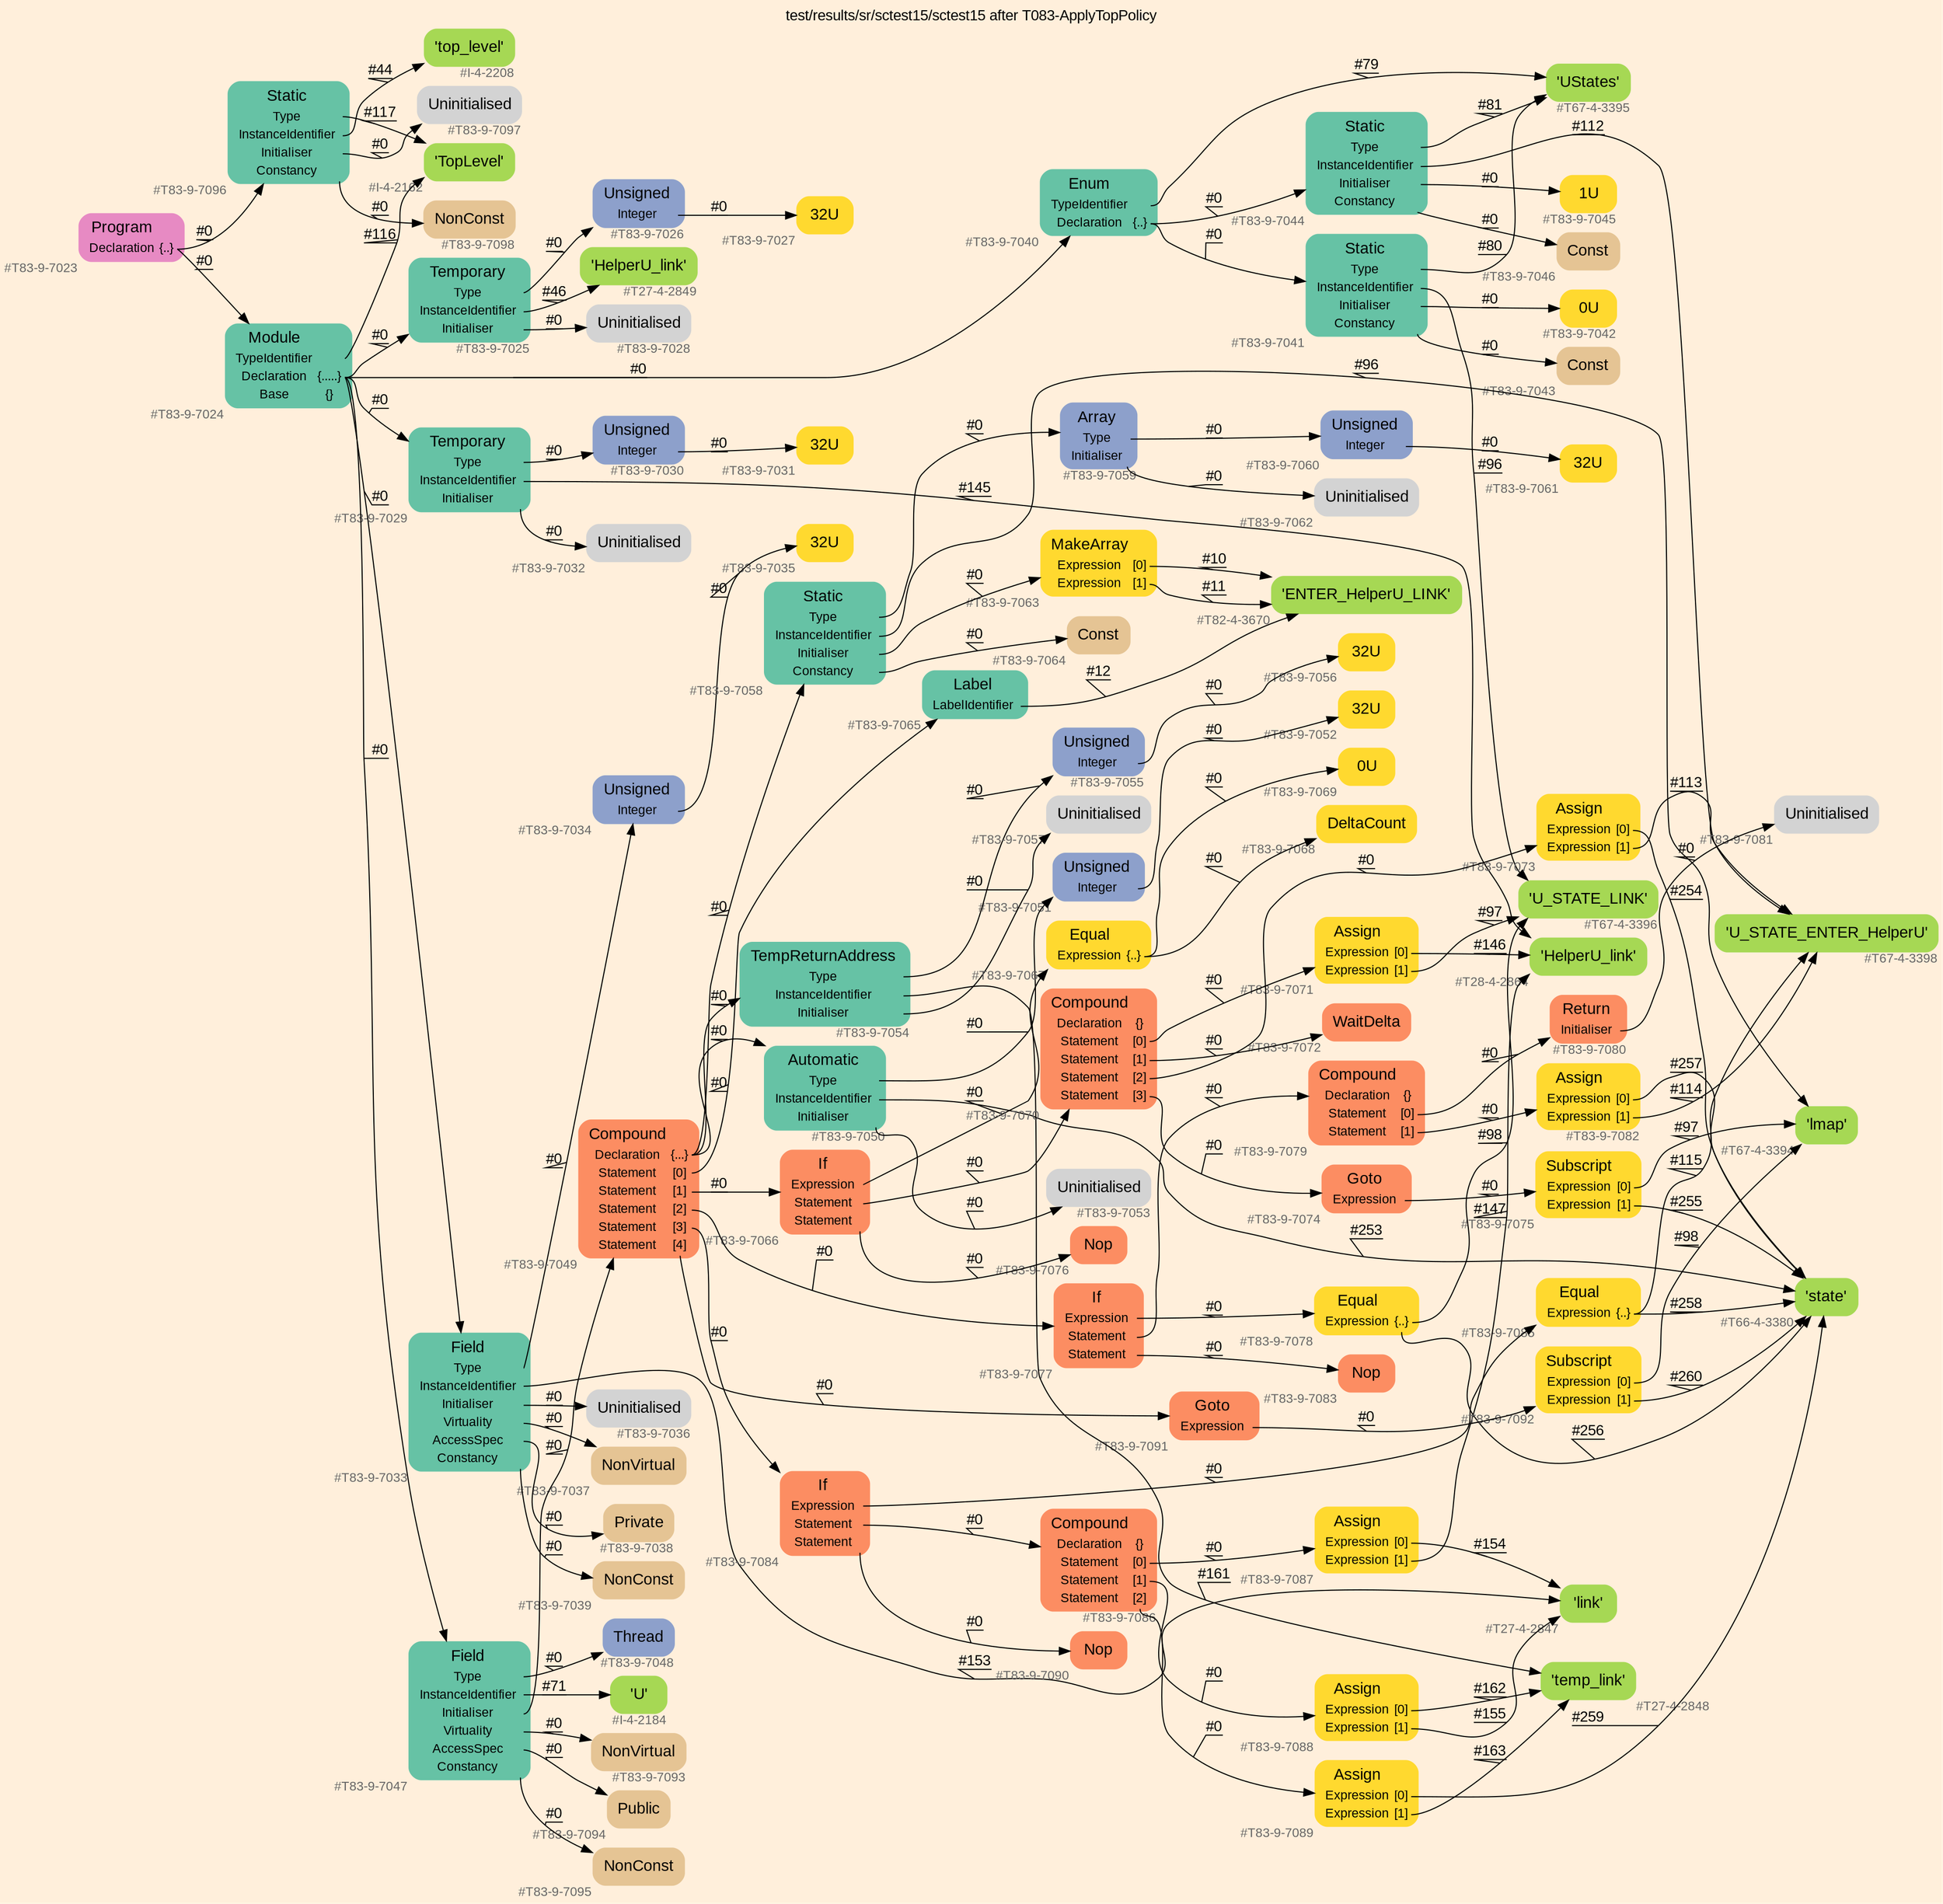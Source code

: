 digraph "test/results/sr/sctest15/sctest15 after T083-ApplyTopPolicy" {
label = "test/results/sr/sctest15/sctest15 after T083-ApplyTopPolicy"
labelloc = t
graph [
    rankdir = "LR"
    ranksep = 0.3
    bgcolor = antiquewhite1
    color = black
    fontcolor = black
    fontname = "Arial"
];
node [
    fontname = "Arial"
];
edge [
    fontname = "Arial"
];

// -------------------- node figure --------------------
// -------- block #T83-9-7023 ----------
"#T83-9-7023" [
    fillcolor = "/set28/4"
    xlabel = "#T83-9-7023"
    fontsize = "12"
    fontcolor = grey40
    shape = "plaintext"
    label = <<TABLE BORDER="0" CELLBORDER="0" CELLSPACING="0">
     <TR><TD><FONT COLOR="black" POINT-SIZE="15">Program</FONT></TD></TR>
     <TR><TD><FONT COLOR="black" POINT-SIZE="12">Declaration</FONT></TD><TD PORT="port0"><FONT COLOR="black" POINT-SIZE="12">{..}</FONT></TD></TR>
    </TABLE>>
    style = "rounded,filled"
];

// -------- block #T83-9-7024 ----------
"#T83-9-7024" [
    fillcolor = "/set28/1"
    xlabel = "#T83-9-7024"
    fontsize = "12"
    fontcolor = grey40
    shape = "plaintext"
    label = <<TABLE BORDER="0" CELLBORDER="0" CELLSPACING="0">
     <TR><TD><FONT COLOR="black" POINT-SIZE="15">Module</FONT></TD></TR>
     <TR><TD><FONT COLOR="black" POINT-SIZE="12">TypeIdentifier</FONT></TD><TD PORT="port0"></TD></TR>
     <TR><TD><FONT COLOR="black" POINT-SIZE="12">Declaration</FONT></TD><TD PORT="port1"><FONT COLOR="black" POINT-SIZE="12">{.....}</FONT></TD></TR>
     <TR><TD><FONT COLOR="black" POINT-SIZE="12">Base</FONT></TD><TD PORT="port2"><FONT COLOR="black" POINT-SIZE="12">{}</FONT></TD></TR>
    </TABLE>>
    style = "rounded,filled"
];

// -------- block #I-4-2162 ----------
"#I-4-2162" [
    fillcolor = "/set28/5"
    xlabel = "#I-4-2162"
    fontsize = "12"
    fontcolor = grey40
    shape = "plaintext"
    label = <<TABLE BORDER="0" CELLBORDER="0" CELLSPACING="0">
     <TR><TD><FONT COLOR="black" POINT-SIZE="15">'TopLevel'</FONT></TD></TR>
    </TABLE>>
    style = "rounded,filled"
];

// -------- block #T83-9-7025 ----------
"#T83-9-7025" [
    fillcolor = "/set28/1"
    xlabel = "#T83-9-7025"
    fontsize = "12"
    fontcolor = grey40
    shape = "plaintext"
    label = <<TABLE BORDER="0" CELLBORDER="0" CELLSPACING="0">
     <TR><TD><FONT COLOR="black" POINT-SIZE="15">Temporary</FONT></TD></TR>
     <TR><TD><FONT COLOR="black" POINT-SIZE="12">Type</FONT></TD><TD PORT="port0"></TD></TR>
     <TR><TD><FONT COLOR="black" POINT-SIZE="12">InstanceIdentifier</FONT></TD><TD PORT="port1"></TD></TR>
     <TR><TD><FONT COLOR="black" POINT-SIZE="12">Initialiser</FONT></TD><TD PORT="port2"></TD></TR>
    </TABLE>>
    style = "rounded,filled"
];

// -------- block #T83-9-7026 ----------
"#T83-9-7026" [
    fillcolor = "/set28/3"
    xlabel = "#T83-9-7026"
    fontsize = "12"
    fontcolor = grey40
    shape = "plaintext"
    label = <<TABLE BORDER="0" CELLBORDER="0" CELLSPACING="0">
     <TR><TD><FONT COLOR="black" POINT-SIZE="15">Unsigned</FONT></TD></TR>
     <TR><TD><FONT COLOR="black" POINT-SIZE="12">Integer</FONT></TD><TD PORT="port0"></TD></TR>
    </TABLE>>
    style = "rounded,filled"
];

// -------- block #T83-9-7027 ----------
"#T83-9-7027" [
    fillcolor = "/set28/6"
    xlabel = "#T83-9-7027"
    fontsize = "12"
    fontcolor = grey40
    shape = "plaintext"
    label = <<TABLE BORDER="0" CELLBORDER="0" CELLSPACING="0">
     <TR><TD><FONT COLOR="black" POINT-SIZE="15">32U</FONT></TD></TR>
    </TABLE>>
    style = "rounded,filled"
];

// -------- block #T27-4-2849 ----------
"#T27-4-2849" [
    fillcolor = "/set28/5"
    xlabel = "#T27-4-2849"
    fontsize = "12"
    fontcolor = grey40
    shape = "plaintext"
    label = <<TABLE BORDER="0" CELLBORDER="0" CELLSPACING="0">
     <TR><TD><FONT COLOR="black" POINT-SIZE="15">'HelperU_link'</FONT></TD></TR>
    </TABLE>>
    style = "rounded,filled"
];

// -------- block #T83-9-7028 ----------
"#T83-9-7028" [
    xlabel = "#T83-9-7028"
    fontsize = "12"
    fontcolor = grey40
    shape = "plaintext"
    label = <<TABLE BORDER="0" CELLBORDER="0" CELLSPACING="0">
     <TR><TD><FONT COLOR="black" POINT-SIZE="15">Uninitialised</FONT></TD></TR>
    </TABLE>>
    style = "rounded,filled"
];

// -------- block #T83-9-7029 ----------
"#T83-9-7029" [
    fillcolor = "/set28/1"
    xlabel = "#T83-9-7029"
    fontsize = "12"
    fontcolor = grey40
    shape = "plaintext"
    label = <<TABLE BORDER="0" CELLBORDER="0" CELLSPACING="0">
     <TR><TD><FONT COLOR="black" POINT-SIZE="15">Temporary</FONT></TD></TR>
     <TR><TD><FONT COLOR="black" POINT-SIZE="12">Type</FONT></TD><TD PORT="port0"></TD></TR>
     <TR><TD><FONT COLOR="black" POINT-SIZE="12">InstanceIdentifier</FONT></TD><TD PORT="port1"></TD></TR>
     <TR><TD><FONT COLOR="black" POINT-SIZE="12">Initialiser</FONT></TD><TD PORT="port2"></TD></TR>
    </TABLE>>
    style = "rounded,filled"
];

// -------- block #T83-9-7030 ----------
"#T83-9-7030" [
    fillcolor = "/set28/3"
    xlabel = "#T83-9-7030"
    fontsize = "12"
    fontcolor = grey40
    shape = "plaintext"
    label = <<TABLE BORDER="0" CELLBORDER="0" CELLSPACING="0">
     <TR><TD><FONT COLOR="black" POINT-SIZE="15">Unsigned</FONT></TD></TR>
     <TR><TD><FONT COLOR="black" POINT-SIZE="12">Integer</FONT></TD><TD PORT="port0"></TD></TR>
    </TABLE>>
    style = "rounded,filled"
];

// -------- block #T83-9-7031 ----------
"#T83-9-7031" [
    fillcolor = "/set28/6"
    xlabel = "#T83-9-7031"
    fontsize = "12"
    fontcolor = grey40
    shape = "plaintext"
    label = <<TABLE BORDER="0" CELLBORDER="0" CELLSPACING="0">
     <TR><TD><FONT COLOR="black" POINT-SIZE="15">32U</FONT></TD></TR>
    </TABLE>>
    style = "rounded,filled"
];

// -------- block #T28-4-2864 ----------
"#T28-4-2864" [
    fillcolor = "/set28/5"
    xlabel = "#T28-4-2864"
    fontsize = "12"
    fontcolor = grey40
    shape = "plaintext"
    label = <<TABLE BORDER="0" CELLBORDER="0" CELLSPACING="0">
     <TR><TD><FONT COLOR="black" POINT-SIZE="15">'HelperU_link'</FONT></TD></TR>
    </TABLE>>
    style = "rounded,filled"
];

// -------- block #T83-9-7032 ----------
"#T83-9-7032" [
    xlabel = "#T83-9-7032"
    fontsize = "12"
    fontcolor = grey40
    shape = "plaintext"
    label = <<TABLE BORDER="0" CELLBORDER="0" CELLSPACING="0">
     <TR><TD><FONT COLOR="black" POINT-SIZE="15">Uninitialised</FONT></TD></TR>
    </TABLE>>
    style = "rounded,filled"
];

// -------- block #T83-9-7033 ----------
"#T83-9-7033" [
    fillcolor = "/set28/1"
    xlabel = "#T83-9-7033"
    fontsize = "12"
    fontcolor = grey40
    shape = "plaintext"
    label = <<TABLE BORDER="0" CELLBORDER="0" CELLSPACING="0">
     <TR><TD><FONT COLOR="black" POINT-SIZE="15">Field</FONT></TD></TR>
     <TR><TD><FONT COLOR="black" POINT-SIZE="12">Type</FONT></TD><TD PORT="port0"></TD></TR>
     <TR><TD><FONT COLOR="black" POINT-SIZE="12">InstanceIdentifier</FONT></TD><TD PORT="port1"></TD></TR>
     <TR><TD><FONT COLOR="black" POINT-SIZE="12">Initialiser</FONT></TD><TD PORT="port2"></TD></TR>
     <TR><TD><FONT COLOR="black" POINT-SIZE="12">Virtuality</FONT></TD><TD PORT="port3"></TD></TR>
     <TR><TD><FONT COLOR="black" POINT-SIZE="12">AccessSpec</FONT></TD><TD PORT="port4"></TD></TR>
     <TR><TD><FONT COLOR="black" POINT-SIZE="12">Constancy</FONT></TD><TD PORT="port5"></TD></TR>
    </TABLE>>
    style = "rounded,filled"
];

// -------- block #T83-9-7034 ----------
"#T83-9-7034" [
    fillcolor = "/set28/3"
    xlabel = "#T83-9-7034"
    fontsize = "12"
    fontcolor = grey40
    shape = "plaintext"
    label = <<TABLE BORDER="0" CELLBORDER="0" CELLSPACING="0">
     <TR><TD><FONT COLOR="black" POINT-SIZE="15">Unsigned</FONT></TD></TR>
     <TR><TD><FONT COLOR="black" POINT-SIZE="12">Integer</FONT></TD><TD PORT="port0"></TD></TR>
    </TABLE>>
    style = "rounded,filled"
];

// -------- block #T83-9-7035 ----------
"#T83-9-7035" [
    fillcolor = "/set28/6"
    xlabel = "#T83-9-7035"
    fontsize = "12"
    fontcolor = grey40
    shape = "plaintext"
    label = <<TABLE BORDER="0" CELLBORDER="0" CELLSPACING="0">
     <TR><TD><FONT COLOR="black" POINT-SIZE="15">32U</FONT></TD></TR>
    </TABLE>>
    style = "rounded,filled"
];

// -------- block #T27-4-2847 ----------
"#T27-4-2847" [
    fillcolor = "/set28/5"
    xlabel = "#T27-4-2847"
    fontsize = "12"
    fontcolor = grey40
    shape = "plaintext"
    label = <<TABLE BORDER="0" CELLBORDER="0" CELLSPACING="0">
     <TR><TD><FONT COLOR="black" POINT-SIZE="15">'link'</FONT></TD></TR>
    </TABLE>>
    style = "rounded,filled"
];

// -------- block #T83-9-7036 ----------
"#T83-9-7036" [
    xlabel = "#T83-9-7036"
    fontsize = "12"
    fontcolor = grey40
    shape = "plaintext"
    label = <<TABLE BORDER="0" CELLBORDER="0" CELLSPACING="0">
     <TR><TD><FONT COLOR="black" POINT-SIZE="15">Uninitialised</FONT></TD></TR>
    </TABLE>>
    style = "rounded,filled"
];

// -------- block #T83-9-7037 ----------
"#T83-9-7037" [
    fillcolor = "/set28/7"
    xlabel = "#T83-9-7037"
    fontsize = "12"
    fontcolor = grey40
    shape = "plaintext"
    label = <<TABLE BORDER="0" CELLBORDER="0" CELLSPACING="0">
     <TR><TD><FONT COLOR="black" POINT-SIZE="15">NonVirtual</FONT></TD></TR>
    </TABLE>>
    style = "rounded,filled"
];

// -------- block #T83-9-7038 ----------
"#T83-9-7038" [
    fillcolor = "/set28/7"
    xlabel = "#T83-9-7038"
    fontsize = "12"
    fontcolor = grey40
    shape = "plaintext"
    label = <<TABLE BORDER="0" CELLBORDER="0" CELLSPACING="0">
     <TR><TD><FONT COLOR="black" POINT-SIZE="15">Private</FONT></TD></TR>
    </TABLE>>
    style = "rounded,filled"
];

// -------- block #T83-9-7039 ----------
"#T83-9-7039" [
    fillcolor = "/set28/7"
    xlabel = "#T83-9-7039"
    fontsize = "12"
    fontcolor = grey40
    shape = "plaintext"
    label = <<TABLE BORDER="0" CELLBORDER="0" CELLSPACING="0">
     <TR><TD><FONT COLOR="black" POINT-SIZE="15">NonConst</FONT></TD></TR>
    </TABLE>>
    style = "rounded,filled"
];

// -------- block #T83-9-7040 ----------
"#T83-9-7040" [
    fillcolor = "/set28/1"
    xlabel = "#T83-9-7040"
    fontsize = "12"
    fontcolor = grey40
    shape = "plaintext"
    label = <<TABLE BORDER="0" CELLBORDER="0" CELLSPACING="0">
     <TR><TD><FONT COLOR="black" POINT-SIZE="15">Enum</FONT></TD></TR>
     <TR><TD><FONT COLOR="black" POINT-SIZE="12">TypeIdentifier</FONT></TD><TD PORT="port0"></TD></TR>
     <TR><TD><FONT COLOR="black" POINT-SIZE="12">Declaration</FONT></TD><TD PORT="port1"><FONT COLOR="black" POINT-SIZE="12">{..}</FONT></TD></TR>
    </TABLE>>
    style = "rounded,filled"
];

// -------- block #T67-4-3395 ----------
"#T67-4-3395" [
    fillcolor = "/set28/5"
    xlabel = "#T67-4-3395"
    fontsize = "12"
    fontcolor = grey40
    shape = "plaintext"
    label = <<TABLE BORDER="0" CELLBORDER="0" CELLSPACING="0">
     <TR><TD><FONT COLOR="black" POINT-SIZE="15">'UStates'</FONT></TD></TR>
    </TABLE>>
    style = "rounded,filled"
];

// -------- block #T83-9-7041 ----------
"#T83-9-7041" [
    fillcolor = "/set28/1"
    xlabel = "#T83-9-7041"
    fontsize = "12"
    fontcolor = grey40
    shape = "plaintext"
    label = <<TABLE BORDER="0" CELLBORDER="0" CELLSPACING="0">
     <TR><TD><FONT COLOR="black" POINT-SIZE="15">Static</FONT></TD></TR>
     <TR><TD><FONT COLOR="black" POINT-SIZE="12">Type</FONT></TD><TD PORT="port0"></TD></TR>
     <TR><TD><FONT COLOR="black" POINT-SIZE="12">InstanceIdentifier</FONT></TD><TD PORT="port1"></TD></TR>
     <TR><TD><FONT COLOR="black" POINT-SIZE="12">Initialiser</FONT></TD><TD PORT="port2"></TD></TR>
     <TR><TD><FONT COLOR="black" POINT-SIZE="12">Constancy</FONT></TD><TD PORT="port3"></TD></TR>
    </TABLE>>
    style = "rounded,filled"
];

// -------- block #T67-4-3396 ----------
"#T67-4-3396" [
    fillcolor = "/set28/5"
    xlabel = "#T67-4-3396"
    fontsize = "12"
    fontcolor = grey40
    shape = "plaintext"
    label = <<TABLE BORDER="0" CELLBORDER="0" CELLSPACING="0">
     <TR><TD><FONT COLOR="black" POINT-SIZE="15">'U_STATE_LINK'</FONT></TD></TR>
    </TABLE>>
    style = "rounded,filled"
];

// -------- block #T83-9-7042 ----------
"#T83-9-7042" [
    fillcolor = "/set28/6"
    xlabel = "#T83-9-7042"
    fontsize = "12"
    fontcolor = grey40
    shape = "plaintext"
    label = <<TABLE BORDER="0" CELLBORDER="0" CELLSPACING="0">
     <TR><TD><FONT COLOR="black" POINT-SIZE="15">0U</FONT></TD></TR>
    </TABLE>>
    style = "rounded,filled"
];

// -------- block #T83-9-7043 ----------
"#T83-9-7043" [
    fillcolor = "/set28/7"
    xlabel = "#T83-9-7043"
    fontsize = "12"
    fontcolor = grey40
    shape = "plaintext"
    label = <<TABLE BORDER="0" CELLBORDER="0" CELLSPACING="0">
     <TR><TD><FONT COLOR="black" POINT-SIZE="15">Const</FONT></TD></TR>
    </TABLE>>
    style = "rounded,filled"
];

// -------- block #T83-9-7044 ----------
"#T83-9-7044" [
    fillcolor = "/set28/1"
    xlabel = "#T83-9-7044"
    fontsize = "12"
    fontcolor = grey40
    shape = "plaintext"
    label = <<TABLE BORDER="0" CELLBORDER="0" CELLSPACING="0">
     <TR><TD><FONT COLOR="black" POINT-SIZE="15">Static</FONT></TD></TR>
     <TR><TD><FONT COLOR="black" POINT-SIZE="12">Type</FONT></TD><TD PORT="port0"></TD></TR>
     <TR><TD><FONT COLOR="black" POINT-SIZE="12">InstanceIdentifier</FONT></TD><TD PORT="port1"></TD></TR>
     <TR><TD><FONT COLOR="black" POINT-SIZE="12">Initialiser</FONT></TD><TD PORT="port2"></TD></TR>
     <TR><TD><FONT COLOR="black" POINT-SIZE="12">Constancy</FONT></TD><TD PORT="port3"></TD></TR>
    </TABLE>>
    style = "rounded,filled"
];

// -------- block #T67-4-3398 ----------
"#T67-4-3398" [
    fillcolor = "/set28/5"
    xlabel = "#T67-4-3398"
    fontsize = "12"
    fontcolor = grey40
    shape = "plaintext"
    label = <<TABLE BORDER="0" CELLBORDER="0" CELLSPACING="0">
     <TR><TD><FONT COLOR="black" POINT-SIZE="15">'U_STATE_ENTER_HelperU'</FONT></TD></TR>
    </TABLE>>
    style = "rounded,filled"
];

// -------- block #T83-9-7045 ----------
"#T83-9-7045" [
    fillcolor = "/set28/6"
    xlabel = "#T83-9-7045"
    fontsize = "12"
    fontcolor = grey40
    shape = "plaintext"
    label = <<TABLE BORDER="0" CELLBORDER="0" CELLSPACING="0">
     <TR><TD><FONT COLOR="black" POINT-SIZE="15">1U</FONT></TD></TR>
    </TABLE>>
    style = "rounded,filled"
];

// -------- block #T83-9-7046 ----------
"#T83-9-7046" [
    fillcolor = "/set28/7"
    xlabel = "#T83-9-7046"
    fontsize = "12"
    fontcolor = grey40
    shape = "plaintext"
    label = <<TABLE BORDER="0" CELLBORDER="0" CELLSPACING="0">
     <TR><TD><FONT COLOR="black" POINT-SIZE="15">Const</FONT></TD></TR>
    </TABLE>>
    style = "rounded,filled"
];

// -------- block #T83-9-7047 ----------
"#T83-9-7047" [
    fillcolor = "/set28/1"
    xlabel = "#T83-9-7047"
    fontsize = "12"
    fontcolor = grey40
    shape = "plaintext"
    label = <<TABLE BORDER="0" CELLBORDER="0" CELLSPACING="0">
     <TR><TD><FONT COLOR="black" POINT-SIZE="15">Field</FONT></TD></TR>
     <TR><TD><FONT COLOR="black" POINT-SIZE="12">Type</FONT></TD><TD PORT="port0"></TD></TR>
     <TR><TD><FONT COLOR="black" POINT-SIZE="12">InstanceIdentifier</FONT></TD><TD PORT="port1"></TD></TR>
     <TR><TD><FONT COLOR="black" POINT-SIZE="12">Initialiser</FONT></TD><TD PORT="port2"></TD></TR>
     <TR><TD><FONT COLOR="black" POINT-SIZE="12">Virtuality</FONT></TD><TD PORT="port3"></TD></TR>
     <TR><TD><FONT COLOR="black" POINT-SIZE="12">AccessSpec</FONT></TD><TD PORT="port4"></TD></TR>
     <TR><TD><FONT COLOR="black" POINT-SIZE="12">Constancy</FONT></TD><TD PORT="port5"></TD></TR>
    </TABLE>>
    style = "rounded,filled"
];

// -------- block #T83-9-7048 ----------
"#T83-9-7048" [
    fillcolor = "/set28/3"
    xlabel = "#T83-9-7048"
    fontsize = "12"
    fontcolor = grey40
    shape = "plaintext"
    label = <<TABLE BORDER="0" CELLBORDER="0" CELLSPACING="0">
     <TR><TD><FONT COLOR="black" POINT-SIZE="15">Thread</FONT></TD></TR>
    </TABLE>>
    style = "rounded,filled"
];

// -------- block #I-4-2184 ----------
"#I-4-2184" [
    fillcolor = "/set28/5"
    xlabel = "#I-4-2184"
    fontsize = "12"
    fontcolor = grey40
    shape = "plaintext"
    label = <<TABLE BORDER="0" CELLBORDER="0" CELLSPACING="0">
     <TR><TD><FONT COLOR="black" POINT-SIZE="15">'U'</FONT></TD></TR>
    </TABLE>>
    style = "rounded,filled"
];

// -------- block #T83-9-7049 ----------
"#T83-9-7049" [
    fillcolor = "/set28/2"
    xlabel = "#T83-9-7049"
    fontsize = "12"
    fontcolor = grey40
    shape = "plaintext"
    label = <<TABLE BORDER="0" CELLBORDER="0" CELLSPACING="0">
     <TR><TD><FONT COLOR="black" POINT-SIZE="15">Compound</FONT></TD></TR>
     <TR><TD><FONT COLOR="black" POINT-SIZE="12">Declaration</FONT></TD><TD PORT="port0"><FONT COLOR="black" POINT-SIZE="12">{...}</FONT></TD></TR>
     <TR><TD><FONT COLOR="black" POINT-SIZE="12">Statement</FONT></TD><TD PORT="port1"><FONT COLOR="black" POINT-SIZE="12">[0]</FONT></TD></TR>
     <TR><TD><FONT COLOR="black" POINT-SIZE="12">Statement</FONT></TD><TD PORT="port2"><FONT COLOR="black" POINT-SIZE="12">[1]</FONT></TD></TR>
     <TR><TD><FONT COLOR="black" POINT-SIZE="12">Statement</FONT></TD><TD PORT="port3"><FONT COLOR="black" POINT-SIZE="12">[2]</FONT></TD></TR>
     <TR><TD><FONT COLOR="black" POINT-SIZE="12">Statement</FONT></TD><TD PORT="port4"><FONT COLOR="black" POINT-SIZE="12">[3]</FONT></TD></TR>
     <TR><TD><FONT COLOR="black" POINT-SIZE="12">Statement</FONT></TD><TD PORT="port5"><FONT COLOR="black" POINT-SIZE="12">[4]</FONT></TD></TR>
    </TABLE>>
    style = "rounded,filled"
];

// -------- block #T83-9-7050 ----------
"#T83-9-7050" [
    fillcolor = "/set28/1"
    xlabel = "#T83-9-7050"
    fontsize = "12"
    fontcolor = grey40
    shape = "plaintext"
    label = <<TABLE BORDER="0" CELLBORDER="0" CELLSPACING="0">
     <TR><TD><FONT COLOR="black" POINT-SIZE="15">Automatic</FONT></TD></TR>
     <TR><TD><FONT COLOR="black" POINT-SIZE="12">Type</FONT></TD><TD PORT="port0"></TD></TR>
     <TR><TD><FONT COLOR="black" POINT-SIZE="12">InstanceIdentifier</FONT></TD><TD PORT="port1"></TD></TR>
     <TR><TD><FONT COLOR="black" POINT-SIZE="12">Initialiser</FONT></TD><TD PORT="port2"></TD></TR>
    </TABLE>>
    style = "rounded,filled"
];

// -------- block #T83-9-7051 ----------
"#T83-9-7051" [
    fillcolor = "/set28/3"
    xlabel = "#T83-9-7051"
    fontsize = "12"
    fontcolor = grey40
    shape = "plaintext"
    label = <<TABLE BORDER="0" CELLBORDER="0" CELLSPACING="0">
     <TR><TD><FONT COLOR="black" POINT-SIZE="15">Unsigned</FONT></TD></TR>
     <TR><TD><FONT COLOR="black" POINT-SIZE="12">Integer</FONT></TD><TD PORT="port0"></TD></TR>
    </TABLE>>
    style = "rounded,filled"
];

// -------- block #T83-9-7052 ----------
"#T83-9-7052" [
    fillcolor = "/set28/6"
    xlabel = "#T83-9-7052"
    fontsize = "12"
    fontcolor = grey40
    shape = "plaintext"
    label = <<TABLE BORDER="0" CELLBORDER="0" CELLSPACING="0">
     <TR><TD><FONT COLOR="black" POINT-SIZE="15">32U</FONT></TD></TR>
    </TABLE>>
    style = "rounded,filled"
];

// -------- block #T66-4-3380 ----------
"#T66-4-3380" [
    fillcolor = "/set28/5"
    xlabel = "#T66-4-3380"
    fontsize = "12"
    fontcolor = grey40
    shape = "plaintext"
    label = <<TABLE BORDER="0" CELLBORDER="0" CELLSPACING="0">
     <TR><TD><FONT COLOR="black" POINT-SIZE="15">'state'</FONT></TD></TR>
    </TABLE>>
    style = "rounded,filled"
];

// -------- block #T83-9-7053 ----------
"#T83-9-7053" [
    xlabel = "#T83-9-7053"
    fontsize = "12"
    fontcolor = grey40
    shape = "plaintext"
    label = <<TABLE BORDER="0" CELLBORDER="0" CELLSPACING="0">
     <TR><TD><FONT COLOR="black" POINT-SIZE="15">Uninitialised</FONT></TD></TR>
    </TABLE>>
    style = "rounded,filled"
];

// -------- block #T83-9-7054 ----------
"#T83-9-7054" [
    fillcolor = "/set28/1"
    xlabel = "#T83-9-7054"
    fontsize = "12"
    fontcolor = grey40
    shape = "plaintext"
    label = <<TABLE BORDER="0" CELLBORDER="0" CELLSPACING="0">
     <TR><TD><FONT COLOR="black" POINT-SIZE="15">TempReturnAddress</FONT></TD></TR>
     <TR><TD><FONT COLOR="black" POINT-SIZE="12">Type</FONT></TD><TD PORT="port0"></TD></TR>
     <TR><TD><FONT COLOR="black" POINT-SIZE="12">InstanceIdentifier</FONT></TD><TD PORT="port1"></TD></TR>
     <TR><TD><FONT COLOR="black" POINT-SIZE="12">Initialiser</FONT></TD><TD PORT="port2"></TD></TR>
    </TABLE>>
    style = "rounded,filled"
];

// -------- block #T83-9-7055 ----------
"#T83-9-7055" [
    fillcolor = "/set28/3"
    xlabel = "#T83-9-7055"
    fontsize = "12"
    fontcolor = grey40
    shape = "plaintext"
    label = <<TABLE BORDER="0" CELLBORDER="0" CELLSPACING="0">
     <TR><TD><FONT COLOR="black" POINT-SIZE="15">Unsigned</FONT></TD></TR>
     <TR><TD><FONT COLOR="black" POINT-SIZE="12">Integer</FONT></TD><TD PORT="port0"></TD></TR>
    </TABLE>>
    style = "rounded,filled"
];

// -------- block #T83-9-7056 ----------
"#T83-9-7056" [
    fillcolor = "/set28/6"
    xlabel = "#T83-9-7056"
    fontsize = "12"
    fontcolor = grey40
    shape = "plaintext"
    label = <<TABLE BORDER="0" CELLBORDER="0" CELLSPACING="0">
     <TR><TD><FONT COLOR="black" POINT-SIZE="15">32U</FONT></TD></TR>
    </TABLE>>
    style = "rounded,filled"
];

// -------- block #T27-4-2848 ----------
"#T27-4-2848" [
    fillcolor = "/set28/5"
    xlabel = "#T27-4-2848"
    fontsize = "12"
    fontcolor = grey40
    shape = "plaintext"
    label = <<TABLE BORDER="0" CELLBORDER="0" CELLSPACING="0">
     <TR><TD><FONT COLOR="black" POINT-SIZE="15">'temp_link'</FONT></TD></TR>
    </TABLE>>
    style = "rounded,filled"
];

// -------- block #T83-9-7057 ----------
"#T83-9-7057" [
    xlabel = "#T83-9-7057"
    fontsize = "12"
    fontcolor = grey40
    shape = "plaintext"
    label = <<TABLE BORDER="0" CELLBORDER="0" CELLSPACING="0">
     <TR><TD><FONT COLOR="black" POINT-SIZE="15">Uninitialised</FONT></TD></TR>
    </TABLE>>
    style = "rounded,filled"
];

// -------- block #T83-9-7058 ----------
"#T83-9-7058" [
    fillcolor = "/set28/1"
    xlabel = "#T83-9-7058"
    fontsize = "12"
    fontcolor = grey40
    shape = "plaintext"
    label = <<TABLE BORDER="0" CELLBORDER="0" CELLSPACING="0">
     <TR><TD><FONT COLOR="black" POINT-SIZE="15">Static</FONT></TD></TR>
     <TR><TD><FONT COLOR="black" POINT-SIZE="12">Type</FONT></TD><TD PORT="port0"></TD></TR>
     <TR><TD><FONT COLOR="black" POINT-SIZE="12">InstanceIdentifier</FONT></TD><TD PORT="port1"></TD></TR>
     <TR><TD><FONT COLOR="black" POINT-SIZE="12">Initialiser</FONT></TD><TD PORT="port2"></TD></TR>
     <TR><TD><FONT COLOR="black" POINT-SIZE="12">Constancy</FONT></TD><TD PORT="port3"></TD></TR>
    </TABLE>>
    style = "rounded,filled"
];

// -------- block #T83-9-7059 ----------
"#T83-9-7059" [
    fillcolor = "/set28/3"
    xlabel = "#T83-9-7059"
    fontsize = "12"
    fontcolor = grey40
    shape = "plaintext"
    label = <<TABLE BORDER="0" CELLBORDER="0" CELLSPACING="0">
     <TR><TD><FONT COLOR="black" POINT-SIZE="15">Array</FONT></TD></TR>
     <TR><TD><FONT COLOR="black" POINT-SIZE="12">Type</FONT></TD><TD PORT="port0"></TD></TR>
     <TR><TD><FONT COLOR="black" POINT-SIZE="12">Initialiser</FONT></TD><TD PORT="port1"></TD></TR>
    </TABLE>>
    style = "rounded,filled"
];

// -------- block #T83-9-7060 ----------
"#T83-9-7060" [
    fillcolor = "/set28/3"
    xlabel = "#T83-9-7060"
    fontsize = "12"
    fontcolor = grey40
    shape = "plaintext"
    label = <<TABLE BORDER="0" CELLBORDER="0" CELLSPACING="0">
     <TR><TD><FONT COLOR="black" POINT-SIZE="15">Unsigned</FONT></TD></TR>
     <TR><TD><FONT COLOR="black" POINT-SIZE="12">Integer</FONT></TD><TD PORT="port0"></TD></TR>
    </TABLE>>
    style = "rounded,filled"
];

// -------- block #T83-9-7061 ----------
"#T83-9-7061" [
    fillcolor = "/set28/6"
    xlabel = "#T83-9-7061"
    fontsize = "12"
    fontcolor = grey40
    shape = "plaintext"
    label = <<TABLE BORDER="0" CELLBORDER="0" CELLSPACING="0">
     <TR><TD><FONT COLOR="black" POINT-SIZE="15">32U</FONT></TD></TR>
    </TABLE>>
    style = "rounded,filled"
];

// -------- block #T83-9-7062 ----------
"#T83-9-7062" [
    xlabel = "#T83-9-7062"
    fontsize = "12"
    fontcolor = grey40
    shape = "plaintext"
    label = <<TABLE BORDER="0" CELLBORDER="0" CELLSPACING="0">
     <TR><TD><FONT COLOR="black" POINT-SIZE="15">Uninitialised</FONT></TD></TR>
    </TABLE>>
    style = "rounded,filled"
];

// -------- block #T67-4-3394 ----------
"#T67-4-3394" [
    fillcolor = "/set28/5"
    xlabel = "#T67-4-3394"
    fontsize = "12"
    fontcolor = grey40
    shape = "plaintext"
    label = <<TABLE BORDER="0" CELLBORDER="0" CELLSPACING="0">
     <TR><TD><FONT COLOR="black" POINT-SIZE="15">'lmap'</FONT></TD></TR>
    </TABLE>>
    style = "rounded,filled"
];

// -------- block #T83-9-7063 ----------
"#T83-9-7063" [
    fillcolor = "/set28/6"
    xlabel = "#T83-9-7063"
    fontsize = "12"
    fontcolor = grey40
    shape = "plaintext"
    label = <<TABLE BORDER="0" CELLBORDER="0" CELLSPACING="0">
     <TR><TD><FONT COLOR="black" POINT-SIZE="15">MakeArray</FONT></TD></TR>
     <TR><TD><FONT COLOR="black" POINT-SIZE="12">Expression</FONT></TD><TD PORT="port0"><FONT COLOR="black" POINT-SIZE="12">[0]</FONT></TD></TR>
     <TR><TD><FONT COLOR="black" POINT-SIZE="12">Expression</FONT></TD><TD PORT="port1"><FONT COLOR="black" POINT-SIZE="12">[1]</FONT></TD></TR>
    </TABLE>>
    style = "rounded,filled"
];

// -------- block #T82-4-3670 ----------
"#T82-4-3670" [
    fillcolor = "/set28/5"
    xlabel = "#T82-4-3670"
    fontsize = "12"
    fontcolor = grey40
    shape = "plaintext"
    label = <<TABLE BORDER="0" CELLBORDER="0" CELLSPACING="0">
     <TR><TD><FONT COLOR="black" POINT-SIZE="15">'ENTER_HelperU_LINK'</FONT></TD></TR>
    </TABLE>>
    style = "rounded,filled"
];

// -------- block #T83-9-7064 ----------
"#T83-9-7064" [
    fillcolor = "/set28/7"
    xlabel = "#T83-9-7064"
    fontsize = "12"
    fontcolor = grey40
    shape = "plaintext"
    label = <<TABLE BORDER="0" CELLBORDER="0" CELLSPACING="0">
     <TR><TD><FONT COLOR="black" POINT-SIZE="15">Const</FONT></TD></TR>
    </TABLE>>
    style = "rounded,filled"
];

// -------- block #T83-9-7065 ----------
"#T83-9-7065" [
    fillcolor = "/set28/1"
    xlabel = "#T83-9-7065"
    fontsize = "12"
    fontcolor = grey40
    shape = "plaintext"
    label = <<TABLE BORDER="0" CELLBORDER="0" CELLSPACING="0">
     <TR><TD><FONT COLOR="black" POINT-SIZE="15">Label</FONT></TD></TR>
     <TR><TD><FONT COLOR="black" POINT-SIZE="12">LabelIdentifier</FONT></TD><TD PORT="port0"></TD></TR>
    </TABLE>>
    style = "rounded,filled"
];

// -------- block #T83-9-7066 ----------
"#T83-9-7066" [
    fillcolor = "/set28/2"
    xlabel = "#T83-9-7066"
    fontsize = "12"
    fontcolor = grey40
    shape = "plaintext"
    label = <<TABLE BORDER="0" CELLBORDER="0" CELLSPACING="0">
     <TR><TD><FONT COLOR="black" POINT-SIZE="15">If</FONT></TD></TR>
     <TR><TD><FONT COLOR="black" POINT-SIZE="12">Expression</FONT></TD><TD PORT="port0"></TD></TR>
     <TR><TD><FONT COLOR="black" POINT-SIZE="12">Statement</FONT></TD><TD PORT="port1"></TD></TR>
     <TR><TD><FONT COLOR="black" POINT-SIZE="12">Statement</FONT></TD><TD PORT="port2"></TD></TR>
    </TABLE>>
    style = "rounded,filled"
];

// -------- block #T83-9-7067 ----------
"#T83-9-7067" [
    fillcolor = "/set28/6"
    xlabel = "#T83-9-7067"
    fontsize = "12"
    fontcolor = grey40
    shape = "plaintext"
    label = <<TABLE BORDER="0" CELLBORDER="0" CELLSPACING="0">
     <TR><TD><FONT COLOR="black" POINT-SIZE="15">Equal</FONT></TD></TR>
     <TR><TD><FONT COLOR="black" POINT-SIZE="12">Expression</FONT></TD><TD PORT="port0"><FONT COLOR="black" POINT-SIZE="12">{..}</FONT></TD></TR>
    </TABLE>>
    style = "rounded,filled"
];

// -------- block #T83-9-7068 ----------
"#T83-9-7068" [
    fillcolor = "/set28/6"
    xlabel = "#T83-9-7068"
    fontsize = "12"
    fontcolor = grey40
    shape = "plaintext"
    label = <<TABLE BORDER="0" CELLBORDER="0" CELLSPACING="0">
     <TR><TD><FONT COLOR="black" POINT-SIZE="15">DeltaCount</FONT></TD></TR>
    </TABLE>>
    style = "rounded,filled"
];

// -------- block #T83-9-7069 ----------
"#T83-9-7069" [
    fillcolor = "/set28/6"
    xlabel = "#T83-9-7069"
    fontsize = "12"
    fontcolor = grey40
    shape = "plaintext"
    label = <<TABLE BORDER="0" CELLBORDER="0" CELLSPACING="0">
     <TR><TD><FONT COLOR="black" POINT-SIZE="15">0U</FONT></TD></TR>
    </TABLE>>
    style = "rounded,filled"
];

// -------- block #T83-9-7070 ----------
"#T83-9-7070" [
    fillcolor = "/set28/2"
    xlabel = "#T83-9-7070"
    fontsize = "12"
    fontcolor = grey40
    shape = "plaintext"
    label = <<TABLE BORDER="0" CELLBORDER="0" CELLSPACING="0">
     <TR><TD><FONT COLOR="black" POINT-SIZE="15">Compound</FONT></TD></TR>
     <TR><TD><FONT COLOR="black" POINT-SIZE="12">Declaration</FONT></TD><TD PORT="port0"><FONT COLOR="black" POINT-SIZE="12">{}</FONT></TD></TR>
     <TR><TD><FONT COLOR="black" POINT-SIZE="12">Statement</FONT></TD><TD PORT="port1"><FONT COLOR="black" POINT-SIZE="12">[0]</FONT></TD></TR>
     <TR><TD><FONT COLOR="black" POINT-SIZE="12">Statement</FONT></TD><TD PORT="port2"><FONT COLOR="black" POINT-SIZE="12">[1]</FONT></TD></TR>
     <TR><TD><FONT COLOR="black" POINT-SIZE="12">Statement</FONT></TD><TD PORT="port3"><FONT COLOR="black" POINT-SIZE="12">[2]</FONT></TD></TR>
     <TR><TD><FONT COLOR="black" POINT-SIZE="12">Statement</FONT></TD><TD PORT="port4"><FONT COLOR="black" POINT-SIZE="12">[3]</FONT></TD></TR>
    </TABLE>>
    style = "rounded,filled"
];

// -------- block #T83-9-7071 ----------
"#T83-9-7071" [
    fillcolor = "/set28/6"
    xlabel = "#T83-9-7071"
    fontsize = "12"
    fontcolor = grey40
    shape = "plaintext"
    label = <<TABLE BORDER="0" CELLBORDER="0" CELLSPACING="0">
     <TR><TD><FONT COLOR="black" POINT-SIZE="15">Assign</FONT></TD></TR>
     <TR><TD><FONT COLOR="black" POINT-SIZE="12">Expression</FONT></TD><TD PORT="port0"><FONT COLOR="black" POINT-SIZE="12">[0]</FONT></TD></TR>
     <TR><TD><FONT COLOR="black" POINT-SIZE="12">Expression</FONT></TD><TD PORT="port1"><FONT COLOR="black" POINT-SIZE="12">[1]</FONT></TD></TR>
    </TABLE>>
    style = "rounded,filled"
];

// -------- block #T83-9-7072 ----------
"#T83-9-7072" [
    fillcolor = "/set28/2"
    xlabel = "#T83-9-7072"
    fontsize = "12"
    fontcolor = grey40
    shape = "plaintext"
    label = <<TABLE BORDER="0" CELLBORDER="0" CELLSPACING="0">
     <TR><TD><FONT COLOR="black" POINT-SIZE="15">WaitDelta</FONT></TD></TR>
    </TABLE>>
    style = "rounded,filled"
];

// -------- block #T83-9-7073 ----------
"#T83-9-7073" [
    fillcolor = "/set28/6"
    xlabel = "#T83-9-7073"
    fontsize = "12"
    fontcolor = grey40
    shape = "plaintext"
    label = <<TABLE BORDER="0" CELLBORDER="0" CELLSPACING="0">
     <TR><TD><FONT COLOR="black" POINT-SIZE="15">Assign</FONT></TD></TR>
     <TR><TD><FONT COLOR="black" POINT-SIZE="12">Expression</FONT></TD><TD PORT="port0"><FONT COLOR="black" POINT-SIZE="12">[0]</FONT></TD></TR>
     <TR><TD><FONT COLOR="black" POINT-SIZE="12">Expression</FONT></TD><TD PORT="port1"><FONT COLOR="black" POINT-SIZE="12">[1]</FONT></TD></TR>
    </TABLE>>
    style = "rounded,filled"
];

// -------- block #T83-9-7074 ----------
"#T83-9-7074" [
    fillcolor = "/set28/2"
    xlabel = "#T83-9-7074"
    fontsize = "12"
    fontcolor = grey40
    shape = "plaintext"
    label = <<TABLE BORDER="0" CELLBORDER="0" CELLSPACING="0">
     <TR><TD><FONT COLOR="black" POINT-SIZE="15">Goto</FONT></TD></TR>
     <TR><TD><FONT COLOR="black" POINT-SIZE="12">Expression</FONT></TD><TD PORT="port0"></TD></TR>
    </TABLE>>
    style = "rounded,filled"
];

// -------- block #T83-9-7075 ----------
"#T83-9-7075" [
    fillcolor = "/set28/6"
    xlabel = "#T83-9-7075"
    fontsize = "12"
    fontcolor = grey40
    shape = "plaintext"
    label = <<TABLE BORDER="0" CELLBORDER="0" CELLSPACING="0">
     <TR><TD><FONT COLOR="black" POINT-SIZE="15">Subscript</FONT></TD></TR>
     <TR><TD><FONT COLOR="black" POINT-SIZE="12">Expression</FONT></TD><TD PORT="port0"><FONT COLOR="black" POINT-SIZE="12">[0]</FONT></TD></TR>
     <TR><TD><FONT COLOR="black" POINT-SIZE="12">Expression</FONT></TD><TD PORT="port1"><FONT COLOR="black" POINT-SIZE="12">[1]</FONT></TD></TR>
    </TABLE>>
    style = "rounded,filled"
];

// -------- block #T83-9-7076 ----------
"#T83-9-7076" [
    fillcolor = "/set28/2"
    xlabel = "#T83-9-7076"
    fontsize = "12"
    fontcolor = grey40
    shape = "plaintext"
    label = <<TABLE BORDER="0" CELLBORDER="0" CELLSPACING="0">
     <TR><TD><FONT COLOR="black" POINT-SIZE="15">Nop</FONT></TD></TR>
    </TABLE>>
    style = "rounded,filled"
];

// -------- block #T83-9-7077 ----------
"#T83-9-7077" [
    fillcolor = "/set28/2"
    xlabel = "#T83-9-7077"
    fontsize = "12"
    fontcolor = grey40
    shape = "plaintext"
    label = <<TABLE BORDER="0" CELLBORDER="0" CELLSPACING="0">
     <TR><TD><FONT COLOR="black" POINT-SIZE="15">If</FONT></TD></TR>
     <TR><TD><FONT COLOR="black" POINT-SIZE="12">Expression</FONT></TD><TD PORT="port0"></TD></TR>
     <TR><TD><FONT COLOR="black" POINT-SIZE="12">Statement</FONT></TD><TD PORT="port1"></TD></TR>
     <TR><TD><FONT COLOR="black" POINT-SIZE="12">Statement</FONT></TD><TD PORT="port2"></TD></TR>
    </TABLE>>
    style = "rounded,filled"
];

// -------- block #T83-9-7078 ----------
"#T83-9-7078" [
    fillcolor = "/set28/6"
    xlabel = "#T83-9-7078"
    fontsize = "12"
    fontcolor = grey40
    shape = "plaintext"
    label = <<TABLE BORDER="0" CELLBORDER="0" CELLSPACING="0">
     <TR><TD><FONT COLOR="black" POINT-SIZE="15">Equal</FONT></TD></TR>
     <TR><TD><FONT COLOR="black" POINT-SIZE="12">Expression</FONT></TD><TD PORT="port0"><FONT COLOR="black" POINT-SIZE="12">{..}</FONT></TD></TR>
    </TABLE>>
    style = "rounded,filled"
];

// -------- block #T83-9-7079 ----------
"#T83-9-7079" [
    fillcolor = "/set28/2"
    xlabel = "#T83-9-7079"
    fontsize = "12"
    fontcolor = grey40
    shape = "plaintext"
    label = <<TABLE BORDER="0" CELLBORDER="0" CELLSPACING="0">
     <TR><TD><FONT COLOR="black" POINT-SIZE="15">Compound</FONT></TD></TR>
     <TR><TD><FONT COLOR="black" POINT-SIZE="12">Declaration</FONT></TD><TD PORT="port0"><FONT COLOR="black" POINT-SIZE="12">{}</FONT></TD></TR>
     <TR><TD><FONT COLOR="black" POINT-SIZE="12">Statement</FONT></TD><TD PORT="port1"><FONT COLOR="black" POINT-SIZE="12">[0]</FONT></TD></TR>
     <TR><TD><FONT COLOR="black" POINT-SIZE="12">Statement</FONT></TD><TD PORT="port2"><FONT COLOR="black" POINT-SIZE="12">[1]</FONT></TD></TR>
    </TABLE>>
    style = "rounded,filled"
];

// -------- block #T83-9-7080 ----------
"#T83-9-7080" [
    fillcolor = "/set28/2"
    xlabel = "#T83-9-7080"
    fontsize = "12"
    fontcolor = grey40
    shape = "plaintext"
    label = <<TABLE BORDER="0" CELLBORDER="0" CELLSPACING="0">
     <TR><TD><FONT COLOR="black" POINT-SIZE="15">Return</FONT></TD></TR>
     <TR><TD><FONT COLOR="black" POINT-SIZE="12">Initialiser</FONT></TD><TD PORT="port0"></TD></TR>
    </TABLE>>
    style = "rounded,filled"
];

// -------- block #T83-9-7081 ----------
"#T83-9-7081" [
    xlabel = "#T83-9-7081"
    fontsize = "12"
    fontcolor = grey40
    shape = "plaintext"
    label = <<TABLE BORDER="0" CELLBORDER="0" CELLSPACING="0">
     <TR><TD><FONT COLOR="black" POINT-SIZE="15">Uninitialised</FONT></TD></TR>
    </TABLE>>
    style = "rounded,filled"
];

// -------- block #T83-9-7082 ----------
"#T83-9-7082" [
    fillcolor = "/set28/6"
    xlabel = "#T83-9-7082"
    fontsize = "12"
    fontcolor = grey40
    shape = "plaintext"
    label = <<TABLE BORDER="0" CELLBORDER="0" CELLSPACING="0">
     <TR><TD><FONT COLOR="black" POINT-SIZE="15">Assign</FONT></TD></TR>
     <TR><TD><FONT COLOR="black" POINT-SIZE="12">Expression</FONT></TD><TD PORT="port0"><FONT COLOR="black" POINT-SIZE="12">[0]</FONT></TD></TR>
     <TR><TD><FONT COLOR="black" POINT-SIZE="12">Expression</FONT></TD><TD PORT="port1"><FONT COLOR="black" POINT-SIZE="12">[1]</FONT></TD></TR>
    </TABLE>>
    style = "rounded,filled"
];

// -------- block #T83-9-7083 ----------
"#T83-9-7083" [
    fillcolor = "/set28/2"
    xlabel = "#T83-9-7083"
    fontsize = "12"
    fontcolor = grey40
    shape = "plaintext"
    label = <<TABLE BORDER="0" CELLBORDER="0" CELLSPACING="0">
     <TR><TD><FONT COLOR="black" POINT-SIZE="15">Nop</FONT></TD></TR>
    </TABLE>>
    style = "rounded,filled"
];

// -------- block #T83-9-7084 ----------
"#T83-9-7084" [
    fillcolor = "/set28/2"
    xlabel = "#T83-9-7084"
    fontsize = "12"
    fontcolor = grey40
    shape = "plaintext"
    label = <<TABLE BORDER="0" CELLBORDER="0" CELLSPACING="0">
     <TR><TD><FONT COLOR="black" POINT-SIZE="15">If</FONT></TD></TR>
     <TR><TD><FONT COLOR="black" POINT-SIZE="12">Expression</FONT></TD><TD PORT="port0"></TD></TR>
     <TR><TD><FONT COLOR="black" POINT-SIZE="12">Statement</FONT></TD><TD PORT="port1"></TD></TR>
     <TR><TD><FONT COLOR="black" POINT-SIZE="12">Statement</FONT></TD><TD PORT="port2"></TD></TR>
    </TABLE>>
    style = "rounded,filled"
];

// -------- block #T83-9-7085 ----------
"#T83-9-7085" [
    fillcolor = "/set28/6"
    xlabel = "#T83-9-7085"
    fontsize = "12"
    fontcolor = grey40
    shape = "plaintext"
    label = <<TABLE BORDER="0" CELLBORDER="0" CELLSPACING="0">
     <TR><TD><FONT COLOR="black" POINT-SIZE="15">Equal</FONT></TD></TR>
     <TR><TD><FONT COLOR="black" POINT-SIZE="12">Expression</FONT></TD><TD PORT="port0"><FONT COLOR="black" POINT-SIZE="12">{..}</FONT></TD></TR>
    </TABLE>>
    style = "rounded,filled"
];

// -------- block #T83-9-7086 ----------
"#T83-9-7086" [
    fillcolor = "/set28/2"
    xlabel = "#T83-9-7086"
    fontsize = "12"
    fontcolor = grey40
    shape = "plaintext"
    label = <<TABLE BORDER="0" CELLBORDER="0" CELLSPACING="0">
     <TR><TD><FONT COLOR="black" POINT-SIZE="15">Compound</FONT></TD></TR>
     <TR><TD><FONT COLOR="black" POINT-SIZE="12">Declaration</FONT></TD><TD PORT="port0"><FONT COLOR="black" POINT-SIZE="12">{}</FONT></TD></TR>
     <TR><TD><FONT COLOR="black" POINT-SIZE="12">Statement</FONT></TD><TD PORT="port1"><FONT COLOR="black" POINT-SIZE="12">[0]</FONT></TD></TR>
     <TR><TD><FONT COLOR="black" POINT-SIZE="12">Statement</FONT></TD><TD PORT="port2"><FONT COLOR="black" POINT-SIZE="12">[1]</FONT></TD></TR>
     <TR><TD><FONT COLOR="black" POINT-SIZE="12">Statement</FONT></TD><TD PORT="port3"><FONT COLOR="black" POINT-SIZE="12">[2]</FONT></TD></TR>
    </TABLE>>
    style = "rounded,filled"
];

// -------- block #T83-9-7087 ----------
"#T83-9-7087" [
    fillcolor = "/set28/6"
    xlabel = "#T83-9-7087"
    fontsize = "12"
    fontcolor = grey40
    shape = "plaintext"
    label = <<TABLE BORDER="0" CELLBORDER="0" CELLSPACING="0">
     <TR><TD><FONT COLOR="black" POINT-SIZE="15">Assign</FONT></TD></TR>
     <TR><TD><FONT COLOR="black" POINT-SIZE="12">Expression</FONT></TD><TD PORT="port0"><FONT COLOR="black" POINT-SIZE="12">[0]</FONT></TD></TR>
     <TR><TD><FONT COLOR="black" POINT-SIZE="12">Expression</FONT></TD><TD PORT="port1"><FONT COLOR="black" POINT-SIZE="12">[1]</FONT></TD></TR>
    </TABLE>>
    style = "rounded,filled"
];

// -------- block #T83-9-7088 ----------
"#T83-9-7088" [
    fillcolor = "/set28/6"
    xlabel = "#T83-9-7088"
    fontsize = "12"
    fontcolor = grey40
    shape = "plaintext"
    label = <<TABLE BORDER="0" CELLBORDER="0" CELLSPACING="0">
     <TR><TD><FONT COLOR="black" POINT-SIZE="15">Assign</FONT></TD></TR>
     <TR><TD><FONT COLOR="black" POINT-SIZE="12">Expression</FONT></TD><TD PORT="port0"><FONT COLOR="black" POINT-SIZE="12">[0]</FONT></TD></TR>
     <TR><TD><FONT COLOR="black" POINT-SIZE="12">Expression</FONT></TD><TD PORT="port1"><FONT COLOR="black" POINT-SIZE="12">[1]</FONT></TD></TR>
    </TABLE>>
    style = "rounded,filled"
];

// -------- block #T83-9-7089 ----------
"#T83-9-7089" [
    fillcolor = "/set28/6"
    xlabel = "#T83-9-7089"
    fontsize = "12"
    fontcolor = grey40
    shape = "plaintext"
    label = <<TABLE BORDER="0" CELLBORDER="0" CELLSPACING="0">
     <TR><TD><FONT COLOR="black" POINT-SIZE="15">Assign</FONT></TD></TR>
     <TR><TD><FONT COLOR="black" POINT-SIZE="12">Expression</FONT></TD><TD PORT="port0"><FONT COLOR="black" POINT-SIZE="12">[0]</FONT></TD></TR>
     <TR><TD><FONT COLOR="black" POINT-SIZE="12">Expression</FONT></TD><TD PORT="port1"><FONT COLOR="black" POINT-SIZE="12">[1]</FONT></TD></TR>
    </TABLE>>
    style = "rounded,filled"
];

// -------- block #T83-9-7090 ----------
"#T83-9-7090" [
    fillcolor = "/set28/2"
    xlabel = "#T83-9-7090"
    fontsize = "12"
    fontcolor = grey40
    shape = "plaintext"
    label = <<TABLE BORDER="0" CELLBORDER="0" CELLSPACING="0">
     <TR><TD><FONT COLOR="black" POINT-SIZE="15">Nop</FONT></TD></TR>
    </TABLE>>
    style = "rounded,filled"
];

// -------- block #T83-9-7091 ----------
"#T83-9-7091" [
    fillcolor = "/set28/2"
    xlabel = "#T83-9-7091"
    fontsize = "12"
    fontcolor = grey40
    shape = "plaintext"
    label = <<TABLE BORDER="0" CELLBORDER="0" CELLSPACING="0">
     <TR><TD><FONT COLOR="black" POINT-SIZE="15">Goto</FONT></TD></TR>
     <TR><TD><FONT COLOR="black" POINT-SIZE="12">Expression</FONT></TD><TD PORT="port0"></TD></TR>
    </TABLE>>
    style = "rounded,filled"
];

// -------- block #T83-9-7092 ----------
"#T83-9-7092" [
    fillcolor = "/set28/6"
    xlabel = "#T83-9-7092"
    fontsize = "12"
    fontcolor = grey40
    shape = "plaintext"
    label = <<TABLE BORDER="0" CELLBORDER="0" CELLSPACING="0">
     <TR><TD><FONT COLOR="black" POINT-SIZE="15">Subscript</FONT></TD></TR>
     <TR><TD><FONT COLOR="black" POINT-SIZE="12">Expression</FONT></TD><TD PORT="port0"><FONT COLOR="black" POINT-SIZE="12">[0]</FONT></TD></TR>
     <TR><TD><FONT COLOR="black" POINT-SIZE="12">Expression</FONT></TD><TD PORT="port1"><FONT COLOR="black" POINT-SIZE="12">[1]</FONT></TD></TR>
    </TABLE>>
    style = "rounded,filled"
];

// -------- block #T83-9-7093 ----------
"#T83-9-7093" [
    fillcolor = "/set28/7"
    xlabel = "#T83-9-7093"
    fontsize = "12"
    fontcolor = grey40
    shape = "plaintext"
    label = <<TABLE BORDER="0" CELLBORDER="0" CELLSPACING="0">
     <TR><TD><FONT COLOR="black" POINT-SIZE="15">NonVirtual</FONT></TD></TR>
    </TABLE>>
    style = "rounded,filled"
];

// -------- block #T83-9-7094 ----------
"#T83-9-7094" [
    fillcolor = "/set28/7"
    xlabel = "#T83-9-7094"
    fontsize = "12"
    fontcolor = grey40
    shape = "plaintext"
    label = <<TABLE BORDER="0" CELLBORDER="0" CELLSPACING="0">
     <TR><TD><FONT COLOR="black" POINT-SIZE="15">Public</FONT></TD></TR>
    </TABLE>>
    style = "rounded,filled"
];

// -------- block #T83-9-7095 ----------
"#T83-9-7095" [
    fillcolor = "/set28/7"
    xlabel = "#T83-9-7095"
    fontsize = "12"
    fontcolor = grey40
    shape = "plaintext"
    label = <<TABLE BORDER="0" CELLBORDER="0" CELLSPACING="0">
     <TR><TD><FONT COLOR="black" POINT-SIZE="15">NonConst</FONT></TD></TR>
    </TABLE>>
    style = "rounded,filled"
];

// -------- block #T83-9-7096 ----------
"#T83-9-7096" [
    fillcolor = "/set28/1"
    xlabel = "#T83-9-7096"
    fontsize = "12"
    fontcolor = grey40
    shape = "plaintext"
    label = <<TABLE BORDER="0" CELLBORDER="0" CELLSPACING="0">
     <TR><TD><FONT COLOR="black" POINT-SIZE="15">Static</FONT></TD></TR>
     <TR><TD><FONT COLOR="black" POINT-SIZE="12">Type</FONT></TD><TD PORT="port0"></TD></TR>
     <TR><TD><FONT COLOR="black" POINT-SIZE="12">InstanceIdentifier</FONT></TD><TD PORT="port1"></TD></TR>
     <TR><TD><FONT COLOR="black" POINT-SIZE="12">Initialiser</FONT></TD><TD PORT="port2"></TD></TR>
     <TR><TD><FONT COLOR="black" POINT-SIZE="12">Constancy</FONT></TD><TD PORT="port3"></TD></TR>
    </TABLE>>
    style = "rounded,filled"
];

// -------- block #I-4-2208 ----------
"#I-4-2208" [
    fillcolor = "/set28/5"
    xlabel = "#I-4-2208"
    fontsize = "12"
    fontcolor = grey40
    shape = "plaintext"
    label = <<TABLE BORDER="0" CELLBORDER="0" CELLSPACING="0">
     <TR><TD><FONT COLOR="black" POINT-SIZE="15">'top_level'</FONT></TD></TR>
    </TABLE>>
    style = "rounded,filled"
];

// -------- block #T83-9-7097 ----------
"#T83-9-7097" [
    xlabel = "#T83-9-7097"
    fontsize = "12"
    fontcolor = grey40
    shape = "plaintext"
    label = <<TABLE BORDER="0" CELLBORDER="0" CELLSPACING="0">
     <TR><TD><FONT COLOR="black" POINT-SIZE="15">Uninitialised</FONT></TD></TR>
    </TABLE>>
    style = "rounded,filled"
];

// -------- block #T83-9-7098 ----------
"#T83-9-7098" [
    fillcolor = "/set28/7"
    xlabel = "#T83-9-7098"
    fontsize = "12"
    fontcolor = grey40
    shape = "plaintext"
    label = <<TABLE BORDER="0" CELLBORDER="0" CELLSPACING="0">
     <TR><TD><FONT COLOR="black" POINT-SIZE="15">NonConst</FONT></TD></TR>
    </TABLE>>
    style = "rounded,filled"
];

"#T83-9-7023":port0 -> "#T83-9-7024" [
    label = "#0"
    decorate = true
    color = black
    fontcolor = black
];

"#T83-9-7023":port0 -> "#T83-9-7096" [
    label = "#0"
    decorate = true
    color = black
    fontcolor = black
];

"#T83-9-7024":port0 -> "#I-4-2162" [
    label = "#116"
    decorate = true
    color = black
    fontcolor = black
];

"#T83-9-7024":port1 -> "#T83-9-7025" [
    label = "#0"
    decorate = true
    color = black
    fontcolor = black
];

"#T83-9-7024":port1 -> "#T83-9-7029" [
    label = "#0"
    decorate = true
    color = black
    fontcolor = black
];

"#T83-9-7024":port1 -> "#T83-9-7033" [
    label = "#0"
    decorate = true
    color = black
    fontcolor = black
];

"#T83-9-7024":port1 -> "#T83-9-7040" [
    label = "#0"
    decorate = true
    color = black
    fontcolor = black
];

"#T83-9-7024":port1 -> "#T83-9-7047" [
    label = "#0"
    decorate = true
    color = black
    fontcolor = black
];

"#T83-9-7025":port0 -> "#T83-9-7026" [
    label = "#0"
    decorate = true
    color = black
    fontcolor = black
];

"#T83-9-7025":port1 -> "#T27-4-2849" [
    label = "#46"
    decorate = true
    color = black
    fontcolor = black
];

"#T83-9-7025":port2 -> "#T83-9-7028" [
    label = "#0"
    decorate = true
    color = black
    fontcolor = black
];

"#T83-9-7026":port0 -> "#T83-9-7027" [
    label = "#0"
    decorate = true
    color = black
    fontcolor = black
];

"#T83-9-7029":port0 -> "#T83-9-7030" [
    label = "#0"
    decorate = true
    color = black
    fontcolor = black
];

"#T83-9-7029":port1 -> "#T28-4-2864" [
    label = "#145"
    decorate = true
    color = black
    fontcolor = black
];

"#T83-9-7029":port2 -> "#T83-9-7032" [
    label = "#0"
    decorate = true
    color = black
    fontcolor = black
];

"#T83-9-7030":port0 -> "#T83-9-7031" [
    label = "#0"
    decorate = true
    color = black
    fontcolor = black
];

"#T83-9-7033":port0 -> "#T83-9-7034" [
    label = "#0"
    decorate = true
    color = black
    fontcolor = black
];

"#T83-9-7033":port1 -> "#T27-4-2847" [
    label = "#153"
    decorate = true
    color = black
    fontcolor = black
];

"#T83-9-7033":port2 -> "#T83-9-7036" [
    label = "#0"
    decorate = true
    color = black
    fontcolor = black
];

"#T83-9-7033":port3 -> "#T83-9-7037" [
    label = "#0"
    decorate = true
    color = black
    fontcolor = black
];

"#T83-9-7033":port4 -> "#T83-9-7038" [
    label = "#0"
    decorate = true
    color = black
    fontcolor = black
];

"#T83-9-7033":port5 -> "#T83-9-7039" [
    label = "#0"
    decorate = true
    color = black
    fontcolor = black
];

"#T83-9-7034":port0 -> "#T83-9-7035" [
    label = "#0"
    decorate = true
    color = black
    fontcolor = black
];

"#T83-9-7040":port0 -> "#T67-4-3395" [
    label = "#79"
    decorate = true
    color = black
    fontcolor = black
];

"#T83-9-7040":port1 -> "#T83-9-7041" [
    label = "#0"
    decorate = true
    color = black
    fontcolor = black
];

"#T83-9-7040":port1 -> "#T83-9-7044" [
    label = "#0"
    decorate = true
    color = black
    fontcolor = black
];

"#T83-9-7041":port0 -> "#T67-4-3395" [
    label = "#80"
    decorate = true
    color = black
    fontcolor = black
];

"#T83-9-7041":port1 -> "#T67-4-3396" [
    label = "#96"
    decorate = true
    color = black
    fontcolor = black
];

"#T83-9-7041":port2 -> "#T83-9-7042" [
    label = "#0"
    decorate = true
    color = black
    fontcolor = black
];

"#T83-9-7041":port3 -> "#T83-9-7043" [
    label = "#0"
    decorate = true
    color = black
    fontcolor = black
];

"#T83-9-7044":port0 -> "#T67-4-3395" [
    label = "#81"
    decorate = true
    color = black
    fontcolor = black
];

"#T83-9-7044":port1 -> "#T67-4-3398" [
    label = "#112"
    decorate = true
    color = black
    fontcolor = black
];

"#T83-9-7044":port2 -> "#T83-9-7045" [
    label = "#0"
    decorate = true
    color = black
    fontcolor = black
];

"#T83-9-7044":port3 -> "#T83-9-7046" [
    label = "#0"
    decorate = true
    color = black
    fontcolor = black
];

"#T83-9-7047":port0 -> "#T83-9-7048" [
    label = "#0"
    decorate = true
    color = black
    fontcolor = black
];

"#T83-9-7047":port1 -> "#I-4-2184" [
    label = "#71"
    decorate = true
    color = black
    fontcolor = black
];

"#T83-9-7047":port2 -> "#T83-9-7049" [
    label = "#0"
    decorate = true
    color = black
    fontcolor = black
];

"#T83-9-7047":port3 -> "#T83-9-7093" [
    label = "#0"
    decorate = true
    color = black
    fontcolor = black
];

"#T83-9-7047":port4 -> "#T83-9-7094" [
    label = "#0"
    decorate = true
    color = black
    fontcolor = black
];

"#T83-9-7047":port5 -> "#T83-9-7095" [
    label = "#0"
    decorate = true
    color = black
    fontcolor = black
];

"#T83-9-7049":port0 -> "#T83-9-7050" [
    label = "#0"
    decorate = true
    color = black
    fontcolor = black
];

"#T83-9-7049":port0 -> "#T83-9-7054" [
    label = "#0"
    decorate = true
    color = black
    fontcolor = black
];

"#T83-9-7049":port0 -> "#T83-9-7058" [
    label = "#0"
    decorate = true
    color = black
    fontcolor = black
];

"#T83-9-7049":port1 -> "#T83-9-7065" [
    label = "#0"
    decorate = true
    color = black
    fontcolor = black
];

"#T83-9-7049":port2 -> "#T83-9-7066" [
    label = "#0"
    decorate = true
    color = black
    fontcolor = black
];

"#T83-9-7049":port3 -> "#T83-9-7077" [
    label = "#0"
    decorate = true
    color = black
    fontcolor = black
];

"#T83-9-7049":port4 -> "#T83-9-7084" [
    label = "#0"
    decorate = true
    color = black
    fontcolor = black
];

"#T83-9-7049":port5 -> "#T83-9-7091" [
    label = "#0"
    decorate = true
    color = black
    fontcolor = black
];

"#T83-9-7050":port0 -> "#T83-9-7051" [
    label = "#0"
    decorate = true
    color = black
    fontcolor = black
];

"#T83-9-7050":port1 -> "#T66-4-3380" [
    label = "#253"
    decorate = true
    color = black
    fontcolor = black
];

"#T83-9-7050":port2 -> "#T83-9-7053" [
    label = "#0"
    decorate = true
    color = black
    fontcolor = black
];

"#T83-9-7051":port0 -> "#T83-9-7052" [
    label = "#0"
    decorate = true
    color = black
    fontcolor = black
];

"#T83-9-7054":port0 -> "#T83-9-7055" [
    label = "#0"
    decorate = true
    color = black
    fontcolor = black
];

"#T83-9-7054":port1 -> "#T27-4-2848" [
    label = "#161"
    decorate = true
    color = black
    fontcolor = black
];

"#T83-9-7054":port2 -> "#T83-9-7057" [
    label = "#0"
    decorate = true
    color = black
    fontcolor = black
];

"#T83-9-7055":port0 -> "#T83-9-7056" [
    label = "#0"
    decorate = true
    color = black
    fontcolor = black
];

"#T83-9-7058":port0 -> "#T83-9-7059" [
    label = "#0"
    decorate = true
    color = black
    fontcolor = black
];

"#T83-9-7058":port1 -> "#T67-4-3394" [
    label = "#96"
    decorate = true
    color = black
    fontcolor = black
];

"#T83-9-7058":port2 -> "#T83-9-7063" [
    label = "#0"
    decorate = true
    color = black
    fontcolor = black
];

"#T83-9-7058":port3 -> "#T83-9-7064" [
    label = "#0"
    decorate = true
    color = black
    fontcolor = black
];

"#T83-9-7059":port0 -> "#T83-9-7060" [
    label = "#0"
    decorate = true
    color = black
    fontcolor = black
];

"#T83-9-7059":port1 -> "#T83-9-7062" [
    label = "#0"
    decorate = true
    color = black
    fontcolor = black
];

"#T83-9-7060":port0 -> "#T83-9-7061" [
    label = "#0"
    decorate = true
    color = black
    fontcolor = black
];

"#T83-9-7063":port0 -> "#T82-4-3670" [
    label = "#10"
    decorate = true
    color = black
    fontcolor = black
];

"#T83-9-7063":port1 -> "#T82-4-3670" [
    label = "#11"
    decorate = true
    color = black
    fontcolor = black
];

"#T83-9-7065":port0 -> "#T82-4-3670" [
    label = "#12"
    decorate = true
    color = black
    fontcolor = black
];

"#T83-9-7066":port0 -> "#T83-9-7067" [
    label = "#0"
    decorate = true
    color = black
    fontcolor = black
];

"#T83-9-7066":port1 -> "#T83-9-7070" [
    label = "#0"
    decorate = true
    color = black
    fontcolor = black
];

"#T83-9-7066":port2 -> "#T83-9-7076" [
    label = "#0"
    decorate = true
    color = black
    fontcolor = black
];

"#T83-9-7067":port0 -> "#T83-9-7068" [
    label = "#0"
    decorate = true
    color = black
    fontcolor = black
];

"#T83-9-7067":port0 -> "#T83-9-7069" [
    label = "#0"
    decorate = true
    color = black
    fontcolor = black
];

"#T83-9-7070":port1 -> "#T83-9-7071" [
    label = "#0"
    decorate = true
    color = black
    fontcolor = black
];

"#T83-9-7070":port2 -> "#T83-9-7072" [
    label = "#0"
    decorate = true
    color = black
    fontcolor = black
];

"#T83-9-7070":port3 -> "#T83-9-7073" [
    label = "#0"
    decorate = true
    color = black
    fontcolor = black
];

"#T83-9-7070":port4 -> "#T83-9-7074" [
    label = "#0"
    decorate = true
    color = black
    fontcolor = black
];

"#T83-9-7071":port0 -> "#T28-4-2864" [
    label = "#146"
    decorate = true
    color = black
    fontcolor = black
];

"#T83-9-7071":port1 -> "#T67-4-3396" [
    label = "#97"
    decorate = true
    color = black
    fontcolor = black
];

"#T83-9-7073":port0 -> "#T66-4-3380" [
    label = "#254"
    decorate = true
    color = black
    fontcolor = black
];

"#T83-9-7073":port1 -> "#T67-4-3398" [
    label = "#113"
    decorate = true
    color = black
    fontcolor = black
];

"#T83-9-7074":port0 -> "#T83-9-7075" [
    label = "#0"
    decorate = true
    color = black
    fontcolor = black
];

"#T83-9-7075":port0 -> "#T67-4-3394" [
    label = "#97"
    decorate = true
    color = black
    fontcolor = black
];

"#T83-9-7075":port1 -> "#T66-4-3380" [
    label = "#255"
    decorate = true
    color = black
    fontcolor = black
];

"#T83-9-7077":port0 -> "#T83-9-7078" [
    label = "#0"
    decorate = true
    color = black
    fontcolor = black
];

"#T83-9-7077":port1 -> "#T83-9-7079" [
    label = "#0"
    decorate = true
    color = black
    fontcolor = black
];

"#T83-9-7077":port2 -> "#T83-9-7083" [
    label = "#0"
    decorate = true
    color = black
    fontcolor = black
];

"#T83-9-7078":port0 -> "#T66-4-3380" [
    label = "#256"
    decorate = true
    color = black
    fontcolor = black
];

"#T83-9-7078":port0 -> "#T67-4-3396" [
    label = "#98"
    decorate = true
    color = black
    fontcolor = black
];

"#T83-9-7079":port1 -> "#T83-9-7080" [
    label = "#0"
    decorate = true
    color = black
    fontcolor = black
];

"#T83-9-7079":port2 -> "#T83-9-7082" [
    label = "#0"
    decorate = true
    color = black
    fontcolor = black
];

"#T83-9-7080":port0 -> "#T83-9-7081" [
    label = "#0"
    decorate = true
    color = black
    fontcolor = black
];

"#T83-9-7082":port0 -> "#T66-4-3380" [
    label = "#257"
    decorate = true
    color = black
    fontcolor = black
];

"#T83-9-7082":port1 -> "#T67-4-3398" [
    label = "#114"
    decorate = true
    color = black
    fontcolor = black
];

"#T83-9-7084":port0 -> "#T83-9-7085" [
    label = "#0"
    decorate = true
    color = black
    fontcolor = black
];

"#T83-9-7084":port1 -> "#T83-9-7086" [
    label = "#0"
    decorate = true
    color = black
    fontcolor = black
];

"#T83-9-7084":port2 -> "#T83-9-7090" [
    label = "#0"
    decorate = true
    color = black
    fontcolor = black
];

"#T83-9-7085":port0 -> "#T66-4-3380" [
    label = "#258"
    decorate = true
    color = black
    fontcolor = black
];

"#T83-9-7085":port0 -> "#T67-4-3398" [
    label = "#115"
    decorate = true
    color = black
    fontcolor = black
];

"#T83-9-7086":port1 -> "#T83-9-7087" [
    label = "#0"
    decorate = true
    color = black
    fontcolor = black
];

"#T83-9-7086":port2 -> "#T83-9-7088" [
    label = "#0"
    decorate = true
    color = black
    fontcolor = black
];

"#T83-9-7086":port3 -> "#T83-9-7089" [
    label = "#0"
    decorate = true
    color = black
    fontcolor = black
];

"#T83-9-7087":port0 -> "#T27-4-2847" [
    label = "#154"
    decorate = true
    color = black
    fontcolor = black
];

"#T83-9-7087":port1 -> "#T28-4-2864" [
    label = "#147"
    decorate = true
    color = black
    fontcolor = black
];

"#T83-9-7088":port0 -> "#T27-4-2848" [
    label = "#162"
    decorate = true
    color = black
    fontcolor = black
];

"#T83-9-7088":port1 -> "#T27-4-2847" [
    label = "#155"
    decorate = true
    color = black
    fontcolor = black
];

"#T83-9-7089":port0 -> "#T66-4-3380" [
    label = "#259"
    decorate = true
    color = black
    fontcolor = black
];

"#T83-9-7089":port1 -> "#T27-4-2848" [
    label = "#163"
    decorate = true
    color = black
    fontcolor = black
];

"#T83-9-7091":port0 -> "#T83-9-7092" [
    label = "#0"
    decorate = true
    color = black
    fontcolor = black
];

"#T83-9-7092":port0 -> "#T67-4-3394" [
    label = "#98"
    decorate = true
    color = black
    fontcolor = black
];

"#T83-9-7092":port1 -> "#T66-4-3380" [
    label = "#260"
    decorate = true
    color = black
    fontcolor = black
];

"#T83-9-7096":port0 -> "#I-4-2162" [
    label = "#117"
    decorate = true
    color = black
    fontcolor = black
];

"#T83-9-7096":port1 -> "#I-4-2208" [
    label = "#44"
    decorate = true
    color = black
    fontcolor = black
];

"#T83-9-7096":port2 -> "#T83-9-7097" [
    label = "#0"
    decorate = true
    color = black
    fontcolor = black
];

"#T83-9-7096":port3 -> "#T83-9-7098" [
    label = "#0"
    decorate = true
    color = black
    fontcolor = black
];


}
